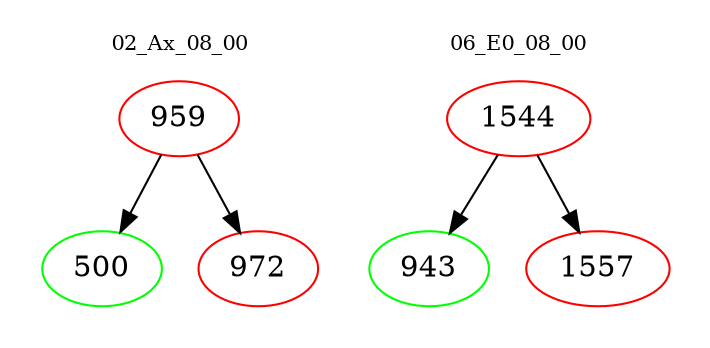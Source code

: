 digraph{
subgraph cluster_0 {
color = white
label = "02_Ax_08_00";
fontsize=10;
T0_959 [label="959", color="red"]
T0_959 -> T0_500 [color="black"]
T0_500 [label="500", color="green"]
T0_959 -> T0_972 [color="black"]
T0_972 [label="972", color="red"]
}
subgraph cluster_1 {
color = white
label = "06_E0_08_00";
fontsize=10;
T1_1544 [label="1544", color="red"]
T1_1544 -> T1_943 [color="black"]
T1_943 [label="943", color="green"]
T1_1544 -> T1_1557 [color="black"]
T1_1557 [label="1557", color="red"]
}
}
